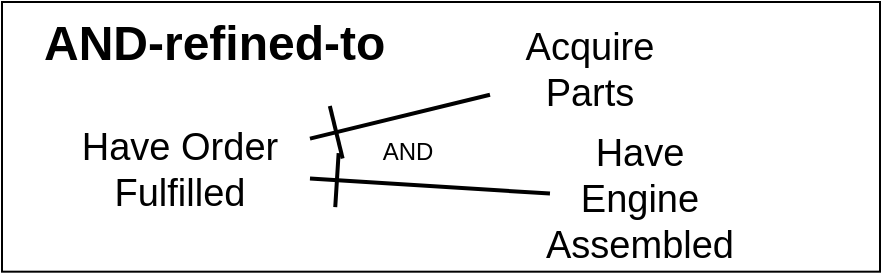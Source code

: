 <mxfile version="15.4.0" type="device" pages="14"><diagram name="iRL-manu-rel-1-and" id="lrQCM1Hvvk60PSm_WDTy"><mxGraphModel dx="4578" dy="3978" grid="1" gridSize="10" guides="1" tooltips="1" connect="1" arrows="1" fold="1" page="1" pageScale="1" pageWidth="850" pageHeight="1100" math="0" shadow="0"><root><mxCell id="0"/><mxCell id="1" parent="0"/><mxCell id="SSIafERvmLbeRZ0BGlmD-1" value="&lt;font&gt;&lt;b&gt;AND-refined-to&lt;/b&gt;&lt;/font&gt;" style="rounded=0;whiteSpace=wrap;html=1;align=left;fontSize=24;spacingLeft=19;horizontal=1;verticalAlign=top;" parent="1" vertex="1"><mxGeometry x="-3164" y="-3098" width="439" height="134.84" as="geometry"/></mxCell><mxCell id="SSIafERvmLbeRZ0BGlmD-2" value="Acquire Parts" style="text;html=1;align=center;verticalAlign=middle;whiteSpace=wrap;rounded=0;fontSize=19;" parent="1" vertex="1"><mxGeometry x="-2920" y="-3078.84" width="100" height="30" as="geometry"/></mxCell><mxCell id="SSIafERvmLbeRZ0BGlmD-3" value="Have Order Fulfilled" style="text;html=1;align=center;verticalAlign=middle;whiteSpace=wrap;rounded=0;fontSize=19;" parent="1" vertex="1"><mxGeometry x="-3140" y="-3048.84" width="130" height="70" as="geometry"/></mxCell><mxCell id="SSIafERvmLbeRZ0BGlmD-4" value="" style="endArrow=ERone;html=1;strokeWidth=2;endFill=0;endSize=24;" parent="1" source="SSIafERvmLbeRZ0BGlmD-2" target="SSIafERvmLbeRZ0BGlmD-3" edge="1"><mxGeometry width="50" height="50" relative="1" as="geometry"><mxPoint x="-3179" y="-2898" as="sourcePoint"/><mxPoint x="-3121" y="-2941" as="targetPoint"/></mxGeometry></mxCell><mxCell id="SSIafERvmLbeRZ0BGlmD-5" value="Have Engine Assembled" style="text;html=1;align=center;verticalAlign=middle;whiteSpace=wrap;rounded=0;fontSize=19;" parent="1" vertex="1"><mxGeometry x="-2890" y="-3010" width="90" height="21.16" as="geometry"/></mxCell><mxCell id="SSIafERvmLbeRZ0BGlmD-6" value="" style="endArrow=ERone;html=1;strokeWidth=2;endFill=0;endSize=24;" parent="1" source="SSIafERvmLbeRZ0BGlmD-5" target="SSIafERvmLbeRZ0BGlmD-3" edge="1"><mxGeometry width="50" height="50" relative="1" as="geometry"><mxPoint x="-3017" y="-3027" as="sourcePoint"/><mxPoint x="-2911" y="-3020" as="targetPoint"/></mxGeometry></mxCell><mxCell id="SSIafERvmLbeRZ0BGlmD-7" value="AND" style="text;html=1;align=center;verticalAlign=middle;whiteSpace=wrap;rounded=0;" parent="1" vertex="1"><mxGeometry x="-2991" y="-3038" width="60" height="30" as="geometry"/></mxCell></root></mxGraphModel></diagram><diagram id="jRgEcZpF6pAmbIoYRc1D" name="iRL-manu-rel-2-and"><mxGraphModel dx="4578" dy="3978" grid="1" gridSize="10" guides="1" tooltips="1" connect="1" arrows="1" fold="1" page="1" pageScale="1" pageWidth="850" pageHeight="1100" math="0" shadow="0"><root><mxCell id="0"/><mxCell id="1" parent="0"/><mxCell id="QYAgFzMeOtA9hnnynvg9-1" value="&lt;font&gt;&lt;b&gt;AND-refined-to&lt;/b&gt;&lt;/font&gt;" style="rounded=0;whiteSpace=wrap;html=1;align=left;fontSize=24;spacingLeft=19;horizontal=1;verticalAlign=top;" parent="1" vertex="1"><mxGeometry x="-3270" y="-3160" width="439" height="134.84" as="geometry"/></mxCell><mxCell id="QYAgFzMeOtA9hnnynvg9-2" value="Assemble Engine In House" style="text;html=1;align=center;verticalAlign=middle;whiteSpace=wrap;rounded=0;fontSize=19;" parent="1" vertex="1"><mxGeometry x="-3026" y="-3140.84" width="100" height="30" as="geometry"/></mxCell><mxCell id="QYAgFzMeOtA9hnnynvg9-3" value="Have Engine Assembled" style="text;html=1;align=center;verticalAlign=middle;whiteSpace=wrap;rounded=0;fontSize=19;" parent="1" vertex="1"><mxGeometry x="-3246" y="-3110.84" width="140" height="70" as="geometry"/></mxCell><mxCell id="QYAgFzMeOtA9hnnynvg9-4" value="" style="endArrow=ERone;html=1;strokeWidth=2;endFill=0;endSize=24;" parent="1" source="QYAgFzMeOtA9hnnynvg9-2" target="QYAgFzMeOtA9hnnynvg9-3" edge="1"><mxGeometry width="50" height="50" relative="1" as="geometry"><mxPoint x="-3285" y="-2960" as="sourcePoint"/><mxPoint x="-3227" y="-3003" as="targetPoint"/></mxGeometry></mxCell><mxCell id="QYAgFzMeOtA9hnnynvg9-5" value="Outsource Assembly" style="text;html=1;align=center;verticalAlign=middle;whiteSpace=wrap;rounded=0;fontSize=19;" parent="1" vertex="1"><mxGeometry x="-2966" y="-3072" width="86" height="21.16" as="geometry"/></mxCell><mxCell id="QYAgFzMeOtA9hnnynvg9-6" value="" style="endArrow=ERone;html=1;strokeWidth=2;endFill=0;endSize=24;" parent="1" source="QYAgFzMeOtA9hnnynvg9-5" target="QYAgFzMeOtA9hnnynvg9-3" edge="1"><mxGeometry width="50" height="50" relative="1" as="geometry"><mxPoint x="-3123" y="-3089" as="sourcePoint"/><mxPoint x="-3017" y="-3082" as="targetPoint"/></mxGeometry></mxCell><mxCell id="QYAgFzMeOtA9hnnynvg9-7" value="AND" style="text;html=1;align=center;verticalAlign=middle;whiteSpace=wrap;rounded=0;" parent="1" vertex="1"><mxGeometry x="-3097" y="-3100" width="60" height="30" as="geometry"/></mxCell></root></mxGraphModel></diagram><diagram name="iRL-manu-rel-3-and" id="WLz_OHj9z_Ogw3DKetcc"><mxGraphModel dx="4212" dy="3768" grid="1" gridSize="10" guides="1" tooltips="1" connect="1" arrows="1" fold="1" page="1" pageScale="1" pageWidth="850" pageHeight="1100" math="0" shadow="0"><root><mxCell id="0FTAw9jXshLjtbLICrXR-0"/><mxCell id="0FTAw9jXshLjtbLICrXR-1" parent="0FTAw9jXshLjtbLICrXR-0"/><mxCell id="0FTAw9jXshLjtbLICrXR-2" value="&lt;font&gt;&lt;b&gt;AND-refined-to&lt;/b&gt;&lt;/font&gt;" style="rounded=0;whiteSpace=wrap;html=1;align=left;fontSize=24;spacingLeft=19;horizontal=1;verticalAlign=top;" parent="0FTAw9jXshLjtbLICrXR-1" vertex="1"><mxGeometry x="-3270" y="-3160" width="439" height="134.84" as="geometry"/></mxCell><mxCell id="0FTAw9jXshLjtbLICrXR-3" value="Parts Acquired In Time" style="text;html=1;align=center;verticalAlign=middle;whiteSpace=wrap;rounded=0;fontSize=17;" parent="0FTAw9jXshLjtbLICrXR-1" vertex="1"><mxGeometry x="-3060" y="-3150" width="190" height="30" as="geometry"/></mxCell><mxCell id="0FTAw9jXshLjtbLICrXR-4" value="Acquire Parts" style="text;html=1;align=center;verticalAlign=middle;whiteSpace=wrap;rounded=0;fontSize=19;" parent="0FTAw9jXshLjtbLICrXR-1" vertex="1"><mxGeometry x="-3246" y="-3110.84" width="140" height="70" as="geometry"/></mxCell><mxCell id="0FTAw9jXshLjtbLICrXR-5" value="" style="endArrow=ERone;html=1;strokeWidth=2;endFill=0;endSize=24;" parent="0FTAw9jXshLjtbLICrXR-1" source="0FTAw9jXshLjtbLICrXR-3" target="0FTAw9jXshLjtbLICrXR-4" edge="1"><mxGeometry width="50" height="50" relative="1" as="geometry"><mxPoint x="-3285" y="-2960" as="sourcePoint"/><mxPoint x="-3227" y="-3003" as="targetPoint"/></mxGeometry></mxCell><mxCell id="0FTAw9jXshLjtbLICrXR-6" value="Parts Acquired Late" style="text;html=1;align=center;verticalAlign=middle;whiteSpace=wrap;rounded=0;fontSize=17;" parent="0FTAw9jXshLjtbLICrXR-1" vertex="1"><mxGeometry x="-3010" y="-3103.16" width="165" height="21.16" as="geometry"/></mxCell><mxCell id="0FTAw9jXshLjtbLICrXR-7" value="" style="endArrow=ERone;html=1;strokeWidth=2;endFill=0;endSize=24;" parent="0FTAw9jXshLjtbLICrXR-1" source="0FTAw9jXshLjtbLICrXR-6" target="0FTAw9jXshLjtbLICrXR-4" edge="1"><mxGeometry width="50" height="50" relative="1" as="geometry"><mxPoint x="-3123" y="-3089" as="sourcePoint"/><mxPoint x="-3017" y="-3082" as="targetPoint"/></mxGeometry></mxCell><mxCell id="0FTAw9jXshLjtbLICrXR-8" value="AND" style="text;html=1;align=center;verticalAlign=middle;whiteSpace=wrap;rounded=0;" parent="0FTAw9jXshLjtbLICrXR-1" vertex="1"><mxGeometry x="-3080.5" y="-3082" width="60" height="30" as="geometry"/></mxCell><mxCell id="6yNauuuNI67e5GXU5Zm_-0" value="" style="endArrow=ERone;html=1;strokeWidth=2;endFill=0;endSize=24;entryX=1;entryY=0.75;entryDx=0;entryDy=0;" edge="1" parent="0FTAw9jXshLjtbLICrXR-1" source="6yNauuuNI67e5GXU5Zm_-1" target="0FTAw9jXshLjtbLICrXR-4"><mxGeometry width="50" height="50" relative="1" as="geometry"><mxPoint x="-2965" y="-3069.422" as="sourcePoint"/><mxPoint x="-3096" y="-3067.087" as="targetPoint"/></mxGeometry></mxCell><mxCell id="6yNauuuNI67e5GXU5Zm_-1" value="Parts Never Acquired" style="text;html=1;align=center;verticalAlign=middle;whiteSpace=wrap;rounded=0;fontSize=17;" vertex="1" parent="0FTAw9jXshLjtbLICrXR-1"><mxGeometry x="-3020" y="-3062" width="170" height="21.16" as="geometry"/></mxCell></root></mxGraphModel></diagram><diagram id="zBmDgi2XzJmhAONFBeY-" name="iRL-manu-rel-4-and"><mxGraphModel dx="4578" dy="3978" grid="1" gridSize="10" guides="1" tooltips="1" connect="1" arrows="1" fold="1" page="1" pageScale="1" pageWidth="850" pageHeight="1100" math="0" shadow="0"><root><mxCell id="0"/><mxCell id="1" parent="0"/><mxCell id="p-jrq9WRFy0JcL0Lg-jd-1" value="&lt;font&gt;&lt;b&gt;AND-refined-to&lt;/b&gt;&lt;/font&gt;" style="rounded=0;whiteSpace=wrap;html=1;align=left;fontSize=24;spacingLeft=19;horizontal=1;verticalAlign=top;" parent="1" vertex="1"><mxGeometry x="-3270" y="-3160" width="439" height="134.84" as="geometry"/></mxCell><mxCell id="p-jrq9WRFy0JcL0Lg-jd-2" value="Order is Cancelled" style="text;html=1;align=center;verticalAlign=middle;whiteSpace=wrap;rounded=0;fontSize=19;" parent="1" vertex="1"><mxGeometry x="-3026" y="-3140.84" width="100" height="30" as="geometry"/></mxCell><mxCell id="p-jrq9WRFy0JcL0Lg-jd-3" value="Parts Never Acquired" style="text;html=1;align=center;verticalAlign=middle;whiteSpace=wrap;rounded=0;fontSize=19;" parent="1" vertex="1"><mxGeometry x="-3246" y="-3110.84" width="140" height="70" as="geometry"/></mxCell><mxCell id="p-jrq9WRFy0JcL0Lg-jd-4" value="" style="endArrow=ERone;html=1;strokeWidth=2;endFill=0;endSize=24;" parent="1" source="p-jrq9WRFy0JcL0Lg-jd-2" target="p-jrq9WRFy0JcL0Lg-jd-3" edge="1"><mxGeometry width="50" height="50" relative="1" as="geometry"><mxPoint x="-3285" y="-2960" as="sourcePoint"/><mxPoint x="-3227" y="-3003" as="targetPoint"/></mxGeometry></mxCell><mxCell id="p-jrq9WRFy0JcL0Lg-jd-5" value="..." style="text;html=1;align=center;verticalAlign=middle;whiteSpace=wrap;rounded=0;fontSize=19;" parent="1" vertex="1"><mxGeometry x="-2966" y="-3072" width="60" height="21.16" as="geometry"/></mxCell><mxCell id="p-jrq9WRFy0JcL0Lg-jd-6" value="" style="endArrow=ERone;html=1;strokeWidth=2;endFill=0;endSize=24;" parent="1" source="p-jrq9WRFy0JcL0Lg-jd-5" target="p-jrq9WRFy0JcL0Lg-jd-3" edge="1"><mxGeometry width="50" height="50" relative="1" as="geometry"><mxPoint x="-3123" y="-3089" as="sourcePoint"/><mxPoint x="-3017" y="-3082" as="targetPoint"/></mxGeometry></mxCell><mxCell id="p-jrq9WRFy0JcL0Lg-jd-7" value="AND" style="text;html=1;align=center;verticalAlign=middle;whiteSpace=wrap;rounded=0;" parent="1" vertex="1"><mxGeometry x="-3097" y="-3100" width="60" height="30" as="geometry"/></mxCell></root></mxGraphModel></diagram><diagram id="1IxjrtlEPSZ1EHy36e9s" name="iRL-manu-rel-5-and"><mxGraphModel dx="4578" dy="3978" grid="1" gridSize="10" guides="1" tooltips="1" connect="1" arrows="1" fold="1" page="1" pageScale="1" pageWidth="850" pageHeight="1100" math="0" shadow="0"><root><mxCell id="0"/><mxCell id="1" parent="0"/><mxCell id="qpeAB36Z1P4n_StSkfno-1" value="&lt;font&gt;&lt;b&gt;AND-refined-to&lt;/b&gt;&lt;/font&gt;" style="rounded=0;whiteSpace=wrap;html=1;align=left;fontSize=24;spacingLeft=19;horizontal=1;verticalAlign=top;" parent="1" vertex="1"><mxGeometry x="-3270" y="-3160" width="439" height="134.84" as="geometry"/></mxCell><mxCell id="qpeAB36Z1P4n_StSkfno-2" value="Penalty is Issued" style="text;html=1;align=center;verticalAlign=middle;whiteSpace=wrap;rounded=0;fontSize=19;" parent="1" vertex="1"><mxGeometry x="-3026" y="-3140.84" width="100" height="30" as="geometry"/></mxCell><mxCell id="qpeAB36Z1P4n_StSkfno-3" value="Order is Cancelled" style="text;html=1;align=center;verticalAlign=middle;whiteSpace=wrap;rounded=0;fontSize=19;" parent="1" vertex="1"><mxGeometry x="-3250" y="-3110.84" width="140" height="70" as="geometry"/></mxCell><mxCell id="qpeAB36Z1P4n_StSkfno-4" value="" style="endArrow=ERone;html=1;strokeWidth=2;endFill=0;endSize=24;" parent="1" source="qpeAB36Z1P4n_StSkfno-2" target="qpeAB36Z1P4n_StSkfno-3" edge="1"><mxGeometry width="50" height="50" relative="1" as="geometry"><mxPoint x="-3285" y="-2960" as="sourcePoint"/><mxPoint x="-3227" y="-3003" as="targetPoint"/></mxGeometry></mxCell><mxCell id="qpeAB36Z1P4n_StSkfno-5" value="..." style="text;html=1;align=center;verticalAlign=middle;whiteSpace=wrap;rounded=0;fontSize=19;" parent="1" vertex="1"><mxGeometry x="-2966" y="-3072" width="60" height="21.16" as="geometry"/></mxCell><mxCell id="qpeAB36Z1P4n_StSkfno-6" value="" style="endArrow=ERone;html=1;strokeWidth=2;endFill=0;endSize=24;" parent="1" source="qpeAB36Z1P4n_StSkfno-5" target="qpeAB36Z1P4n_StSkfno-3" edge="1"><mxGeometry width="50" height="50" relative="1" as="geometry"><mxPoint x="-3123" y="-3089" as="sourcePoint"/><mxPoint x="-3017" y="-3082" as="targetPoint"/></mxGeometry></mxCell><mxCell id="qpeAB36Z1P4n_StSkfno-7" value="AND" style="text;html=1;align=center;verticalAlign=middle;whiteSpace=wrap;rounded=0;" parent="1" vertex="1"><mxGeometry x="-3097" y="-3100" width="60" height="30" as="geometry"/></mxCell></root></mxGraphModel></diagram><diagram id="mF4jjamFUtdUcgxOceSQ" name="iRL-manu-rel-6-and"><mxGraphModel dx="4578" dy="3978" grid="1" gridSize="10" guides="1" tooltips="1" connect="1" arrows="1" fold="1" page="1" pageScale="1" pageWidth="850" pageHeight="1100" math="0" shadow="0"><root><mxCell id="0"/><mxCell id="1" parent="0"/><mxCell id="8MZWrEirk3x-pVWm3gfD-1" value="&lt;font&gt;&lt;b&gt;AND-refined-to&lt;/b&gt;&lt;/font&gt;" style="rounded=0;whiteSpace=wrap;html=1;align=left;fontSize=24;spacingLeft=19;horizontal=1;verticalAlign=top;" parent="1" vertex="1"><mxGeometry x="-3270" y="-3160" width="439" height="134.84" as="geometry"/></mxCell><mxCell id="8MZWrEirk3x-pVWm3gfD-2" value="Penalty is Issued" style="text;html=1;align=center;verticalAlign=middle;whiteSpace=wrap;rounded=0;fontSize=19;" parent="1" vertex="1"><mxGeometry x="-3026" y="-3140.84" width="100" height="30" as="geometry"/></mxCell><mxCell id="8MZWrEirk3x-pVWm3gfD-3" value="Previous Order was Cancelled" style="text;html=1;align=center;verticalAlign=middle;whiteSpace=wrap;rounded=0;fontSize=19;" parent="1" vertex="1"><mxGeometry x="-3246" y="-3110.84" width="140" height="70" as="geometry"/></mxCell><mxCell id="8MZWrEirk3x-pVWm3gfD-4" value="" style="endArrow=ERone;html=1;strokeWidth=2;endFill=0;endSize=24;" parent="1" source="8MZWrEirk3x-pVWm3gfD-2" target="8MZWrEirk3x-pVWm3gfD-3" edge="1"><mxGeometry width="50" height="50" relative="1" as="geometry"><mxPoint x="-3285" y="-2960" as="sourcePoint"/><mxPoint x="-3227" y="-3003" as="targetPoint"/></mxGeometry></mxCell><mxCell id="8MZWrEirk3x-pVWm3gfD-5" value="..." style="text;html=1;align=center;verticalAlign=middle;whiteSpace=wrap;rounded=0;fontSize=19;" parent="1" vertex="1"><mxGeometry x="-2966" y="-3072" width="60" height="21.16" as="geometry"/></mxCell><mxCell id="8MZWrEirk3x-pVWm3gfD-6" value="" style="endArrow=ERone;html=1;strokeWidth=2;endFill=0;endSize=24;" parent="1" source="8MZWrEirk3x-pVWm3gfD-5" target="8MZWrEirk3x-pVWm3gfD-3" edge="1"><mxGeometry width="50" height="50" relative="1" as="geometry"><mxPoint x="-3123" y="-3089" as="sourcePoint"/><mxPoint x="-3017" y="-3082" as="targetPoint"/></mxGeometry></mxCell><mxCell id="8MZWrEirk3x-pVWm3gfD-7" value="AND" style="text;html=1;align=center;verticalAlign=middle;whiteSpace=wrap;rounded=0;" parent="1" vertex="1"><mxGeometry x="-3097" y="-3100" width="60" height="30" as="geometry"/></mxCell></root></mxGraphModel></diagram><diagram id="vYKbGq_c37cxqWt-kweQ" name="iRL-manu-rel-7-and"><mxGraphModel dx="4578" dy="3978" grid="1" gridSize="10" guides="1" tooltips="1" connect="1" arrows="1" fold="1" page="1" pageScale="1" pageWidth="850" pageHeight="1100" math="0" shadow="0"><root><mxCell id="0"/><mxCell id="1" parent="0"/><mxCell id="ibUVMLEAF2T4hG9u72fk-1" value="&lt;font&gt;&lt;b&gt;AND-refined-to&lt;/b&gt;&lt;/font&gt;" style="rounded=0;whiteSpace=wrap;html=1;align=left;fontSize=24;spacingLeft=19;horizontal=1;verticalAlign=top;" parent="1" vertex="1"><mxGeometry x="-3270" y="-3160" width="439" height="134.84" as="geometry"/></mxCell><mxCell id="ibUVMLEAF2T4hG9u72fk-2" value="Have the Engine Assembled" style="text;html=1;align=center;verticalAlign=middle;whiteSpace=wrap;rounded=0;fontSize=19;" parent="1" vertex="1"><mxGeometry x="-3026" y="-3140.84" width="156" height="30" as="geometry"/></mxCell><mxCell id="ibUVMLEAF2T4hG9u72fk-3" value="Acquire Parts" style="text;html=1;align=center;verticalAlign=middle;whiteSpace=wrap;rounded=0;fontSize=19;" parent="1" vertex="1"><mxGeometry x="-3246" y="-3110.84" width="140" height="70" as="geometry"/></mxCell><mxCell id="ibUVMLEAF2T4hG9u72fk-4" value="" style="endArrow=ERone;html=1;strokeWidth=2;endFill=0;endSize=24;" parent="1" source="ibUVMLEAF2T4hG9u72fk-2" target="ibUVMLEAF2T4hG9u72fk-3" edge="1"><mxGeometry width="50" height="50" relative="1" as="geometry"><mxPoint x="-3285" y="-2960" as="sourcePoint"/><mxPoint x="-3227" y="-3003" as="targetPoint"/></mxGeometry></mxCell><mxCell id="ibUVMLEAF2T4hG9u72fk-5" value="..." style="text;html=1;align=center;verticalAlign=middle;whiteSpace=wrap;rounded=0;fontSize=19;" parent="1" vertex="1"><mxGeometry x="-2966" y="-3072" width="60" height="21.16" as="geometry"/></mxCell><mxCell id="ibUVMLEAF2T4hG9u72fk-6" value="" style="endArrow=ERone;html=1;strokeWidth=2;endFill=0;endSize=24;" parent="1" source="ibUVMLEAF2T4hG9u72fk-5" target="ibUVMLEAF2T4hG9u72fk-3" edge="1"><mxGeometry width="50" height="50" relative="1" as="geometry"><mxPoint x="-3123" y="-3089" as="sourcePoint"/><mxPoint x="-3017" y="-3082" as="targetPoint"/></mxGeometry></mxCell><mxCell id="ibUVMLEAF2T4hG9u72fk-7" value="AND" style="text;html=1;align=center;verticalAlign=middle;whiteSpace=wrap;rounded=0;" parent="1" vertex="1"><mxGeometry x="-3097" y="-3100" width="60" height="30" as="geometry"/></mxCell></root></mxGraphModel></diagram><diagram id="Au_eIEvgqQtElC9Wct7o" name="iRL-manu-rel-8-and"><mxGraphModel dx="4578" dy="3978" grid="1" gridSize="10" guides="1" tooltips="1" connect="1" arrows="1" fold="1" page="1" pageScale="1" pageWidth="850" pageHeight="1100" math="0" shadow="0"><root><mxCell id="0"/><mxCell id="1" parent="0"/><mxCell id="XYPS69TV9WUX6Mc49t2o-1" value="&lt;font&gt;&lt;b&gt;AND-refined-to&lt;/b&gt;&lt;/font&gt;" style="rounded=0;whiteSpace=wrap;html=1;align=left;fontSize=24;spacingLeft=19;horizontal=1;verticalAlign=top;" parent="1" vertex="1"><mxGeometry x="-3270" y="-3160" width="439" height="134.84" as="geometry"/></mxCell><mxCell id="XYPS69TV9WUX6Mc49t2o-2" value="Reputation" style="text;html=1;align=center;verticalAlign=middle;whiteSpace=wrap;rounded=0;fontSize=19;" parent="1" vertex="1"><mxGeometry x="-3026" y="-3140.84" width="100" height="30" as="geometry"/></mxCell><mxCell id="XYPS69TV9WUX6Mc49t2o-3" value="Reputation (previous status)" style="text;html=1;align=center;verticalAlign=middle;whiteSpace=wrap;rounded=0;fontSize=19;" parent="1" vertex="1"><mxGeometry x="-3246" y="-3110.84" width="140" height="70" as="geometry"/></mxCell><mxCell id="XYPS69TV9WUX6Mc49t2o-4" value="" style="endArrow=ERone;html=1;strokeWidth=2;endFill=0;endSize=24;" parent="1" source="XYPS69TV9WUX6Mc49t2o-2" target="XYPS69TV9WUX6Mc49t2o-3" edge="1"><mxGeometry width="50" height="50" relative="1" as="geometry"><mxPoint x="-3285" y="-2960" as="sourcePoint"/><mxPoint x="-3227" y="-3003" as="targetPoint"/></mxGeometry></mxCell><mxCell id="XYPS69TV9WUX6Mc49t2o-5" value="..." style="text;html=1;align=center;verticalAlign=middle;whiteSpace=wrap;rounded=0;fontSize=19;" parent="1" vertex="1"><mxGeometry x="-2966" y="-3072" width="60" height="21.16" as="geometry"/></mxCell><mxCell id="XYPS69TV9WUX6Mc49t2o-6" value="" style="endArrow=ERone;html=1;strokeWidth=2;endFill=0;endSize=24;" parent="1" source="XYPS69TV9WUX6Mc49t2o-5" target="XYPS69TV9WUX6Mc49t2o-3" edge="1"><mxGeometry width="50" height="50" relative="1" as="geometry"><mxPoint x="-3123" y="-3089" as="sourcePoint"/><mxPoint x="-3017" y="-3082" as="targetPoint"/></mxGeometry></mxCell><mxCell id="XYPS69TV9WUX6Mc49t2o-7" value="AND" style="text;html=1;align=center;verticalAlign=middle;whiteSpace=wrap;rounded=0;" parent="1" vertex="1"><mxGeometry x="-3097" y="-3100" width="60" height="30" as="geometry"/></mxCell></root></mxGraphModel></diagram><diagram id="4KhcXFip8CfWlh6ND8Yw" name="iRL-manu-rel-9-and"><mxGraphModel dx="4578" dy="3978" grid="1" gridSize="10" guides="1" tooltips="1" connect="1" arrows="1" fold="1" page="1" pageScale="1" pageWidth="850" pageHeight="1100" math="0" shadow="0"><root><mxCell id="0"/><mxCell id="1" parent="0"/><mxCell id="Jjrp6Ug1P1x2DJ4QPORh-1" value="&lt;font&gt;&lt;b&gt;AND-refined-to&lt;/b&gt;&lt;/font&gt;" style="rounded=0;whiteSpace=wrap;html=1;align=left;fontSize=24;spacingLeft=19;horizontal=1;verticalAlign=top;" parent="1" vertex="1"><mxGeometry x="-3270" y="-3160" width="439" height="134.84" as="geometry"/></mxCell><mxCell id="Jjrp6Ug1P1x2DJ4QPORh-2" value="Reputation" style="text;html=1;align=center;verticalAlign=middle;whiteSpace=wrap;rounded=0;fontSize=19;" parent="1" vertex="1"><mxGeometry x="-3026" y="-3140.84" width="136" height="30" as="geometry"/></mxCell><mxCell id="Jjrp6Ug1P1x2DJ4QPORh-3" value="Good Construction Quality" style="text;html=1;align=center;verticalAlign=middle;whiteSpace=wrap;rounded=0;fontSize=19;" parent="1" vertex="1"><mxGeometry x="-3246" y="-3110.84" width="140" height="70" as="geometry"/></mxCell><mxCell id="Jjrp6Ug1P1x2DJ4QPORh-4" value="" style="endArrow=ERone;html=1;strokeWidth=2;endFill=0;endSize=24;" parent="1" source="Jjrp6Ug1P1x2DJ4QPORh-2" target="Jjrp6Ug1P1x2DJ4QPORh-3" edge="1"><mxGeometry width="50" height="50" relative="1" as="geometry"><mxPoint x="-3285" y="-2960" as="sourcePoint"/><mxPoint x="-3227" y="-3003" as="targetPoint"/></mxGeometry></mxCell><mxCell id="Jjrp6Ug1P1x2DJ4QPORh-5" value="..." style="text;html=1;align=center;verticalAlign=middle;whiteSpace=wrap;rounded=0;fontSize=19;" parent="1" vertex="1"><mxGeometry x="-2966" y="-3072" width="60" height="21.16" as="geometry"/></mxCell><mxCell id="Jjrp6Ug1P1x2DJ4QPORh-6" value="" style="endArrow=ERone;html=1;strokeWidth=2;endFill=0;endSize=24;" parent="1" source="Jjrp6Ug1P1x2DJ4QPORh-5" target="Jjrp6Ug1P1x2DJ4QPORh-3" edge="1"><mxGeometry width="50" height="50" relative="1" as="geometry"><mxPoint x="-3123" y="-3089" as="sourcePoint"/><mxPoint x="-3017" y="-3082" as="targetPoint"/></mxGeometry></mxCell><mxCell id="Jjrp6Ug1P1x2DJ4QPORh-7" value="AND" style="text;html=1;align=center;verticalAlign=middle;whiteSpace=wrap;rounded=0;" parent="1" vertex="1"><mxGeometry x="-3097" y="-3100" width="60" height="30" as="geometry"/></mxCell></root></mxGraphModel></diagram><diagram id="FeQZBwoRJbgXJpnwxUOL" name="iRL-manu-rel-10-and"><mxGraphModel dx="4578" dy="3978" grid="1" gridSize="10" guides="1" tooltips="1" connect="1" arrows="1" fold="1" page="1" pageScale="1" pageWidth="850" pageHeight="1100" math="0" shadow="0"><root><mxCell id="0"/><mxCell id="1" parent="0"/><mxCell id="iMw33nmqh5LWI69N6PLv-1" value="&lt;font&gt;&lt;b&gt;AND-refined-to&lt;/b&gt;&lt;/font&gt;" style="rounded=0;whiteSpace=wrap;html=1;align=left;fontSize=24;spacingLeft=19;horizontal=1;verticalAlign=top;" parent="1" vertex="1"><mxGeometry x="-3270" y="-3160" width="439" height="134.84" as="geometry"/></mxCell><mxCell id="iMw33nmqh5LWI69N6PLv-2" value="Reputation" style="text;html=1;align=center;verticalAlign=middle;whiteSpace=wrap;rounded=0;fontSize=19;" parent="1" vertex="1"><mxGeometry x="-3026" y="-3134.84" width="176" height="30" as="geometry"/></mxCell><mxCell id="iMw33nmqh5LWI69N6PLv-3" value="Bad Construction Quality" style="text;html=1;align=center;verticalAlign=middle;whiteSpace=wrap;rounded=0;fontSize=19;" parent="1" vertex="1"><mxGeometry x="-3246" y="-3110.84" width="140" height="70" as="geometry"/></mxCell><mxCell id="iMw33nmqh5LWI69N6PLv-4" value="" style="endArrow=ERone;html=1;strokeWidth=2;endFill=0;endSize=24;" parent="1" source="iMw33nmqh5LWI69N6PLv-2" target="iMw33nmqh5LWI69N6PLv-3" edge="1"><mxGeometry width="50" height="50" relative="1" as="geometry"><mxPoint x="-3285" y="-2960" as="sourcePoint"/><mxPoint x="-3227" y="-3003" as="targetPoint"/></mxGeometry></mxCell><mxCell id="iMw33nmqh5LWI69N6PLv-5" value="..." style="text;html=1;align=center;verticalAlign=middle;whiteSpace=wrap;rounded=0;fontSize=19;" parent="1" vertex="1"><mxGeometry x="-2966" y="-3072" width="60" height="21.16" as="geometry"/></mxCell><mxCell id="iMw33nmqh5LWI69N6PLv-6" value="" style="endArrow=ERone;html=1;strokeWidth=2;endFill=0;endSize=24;" parent="1" source="iMw33nmqh5LWI69N6PLv-5" target="iMw33nmqh5LWI69N6PLv-3" edge="1"><mxGeometry width="50" height="50" relative="1" as="geometry"><mxPoint x="-3123" y="-3089" as="sourcePoint"/><mxPoint x="-3017" y="-3082" as="targetPoint"/></mxGeometry></mxCell><mxCell id="iMw33nmqh5LWI69N6PLv-7" value="AND" style="text;html=1;align=center;verticalAlign=middle;whiteSpace=wrap;rounded=0;" parent="1" vertex="1"><mxGeometry x="-3097" y="-3100" width="60" height="30" as="geometry"/></mxCell></root></mxGraphModel></diagram><diagram id="P1F7y5oBeZOF15YZMAfe" name="iRL-manu-rel-11-and"><mxGraphModel dx="4834" dy="4136" grid="1" gridSize="10" guides="1" tooltips="1" connect="1" arrows="1" fold="1" page="1" pageScale="1" pageWidth="850" pageHeight="1100" math="0" shadow="0">&#xa;      <root>&#xa;        <mxCell id="0"/>&#xa;        <mxCell id="1" parent="0"/>&#xa;        <mxCell id="-aFZFn7ijfGQ51Bd1Oti-1" value="&lt;font&gt;&lt;b&gt;AND-refined-to&lt;/b&gt;&lt;/font&gt;" style="rounded=0;whiteSpace=wrap;html=1;align=left;fontSize=24;spacingLeft=19;horizontal=1;verticalAlign=top;" parent="1" vertex="1">&#xa;          <mxGeometry x="-3270" y="-3160" width="439" height="134.84" as="geometry"/>&#xa;        </mxCell>&#xa;        <mxCell id="-aFZFn7ijfGQ51Bd1Oti-2" value="Maintain Ideal Temperature (current level)" style="text;html=1;align=center;verticalAlign=middle;whiteSpace=wrap;rounded=0;fontSize=19;" parent="1" vertex="1">&#xa;          <mxGeometry x="-3026" y="-3135.84" width="176" height="30" as="geometry"/>&#xa;        </mxCell>&#xa;        <mxCell id="-aFZFn7ijfGQ51Bd1Oti-3" value="Heater On" style="text;html=1;align=center;verticalAlign=middle;whiteSpace=wrap;rounded=0;fontSize=19;" parent="1" vertex="1">&#xa;          <mxGeometry x="-3246" y="-3110.84" width="140" height="70" as="geometry"/>&#xa;        </mxCell>&#xa;        <mxCell id="-aFZFn7ijfGQ51Bd1Oti-4" value="" style="endArrow=ERone;html=1;strokeWidth=2;endFill=0;endSize=24;" parent="1" source="-aFZFn7ijfGQ51Bd1Oti-2" target="-aFZFn7ijfGQ51Bd1Oti-3" edge="1">&#xa;          <mxGeometry width="50" height="50" relative="1" as="geometry">&#xa;            <mxPoint x="-3285" y="-2960" as="sourcePoint"/>&#xa;            <mxPoint x="-3227" y="-3003" as="targetPoint"/>&#xa;          </mxGeometry>&#xa;        </mxCell>&#xa;        <mxCell id="-aFZFn7ijfGQ51Bd1Oti-5" value="..." style="text;html=1;align=center;verticalAlign=middle;whiteSpace=wrap;rounded=0;fontSize=19;" parent="1" vertex="1">&#xa;          <mxGeometry x="-2966" y="-3072" width="60" height="21.16" as="geometry"/>&#xa;        </mxCell>&#xa;        <mxCell id="-aFZFn7ijfGQ51Bd1Oti-6" value="" style="endArrow=ERone;html=1;strokeWidth=2;endFill=0;endSize=24;" parent="1" source="-aFZFn7ijfGQ51Bd1Oti-5" target="-aFZFn7ijfGQ51Bd1Oti-3" edge="1">&#xa;          <mxGeometry width="50" height="50" relative="1" as="geometry">&#xa;            <mxPoint x="-3123" y="-3089" as="sourcePoint"/>&#xa;            <mxPoint x="-3017" y="-3082" as="targetPoint"/>&#xa;          </mxGeometry>&#xa;        </mxCell>&#xa;        <mxCell id="-aFZFn7ijfGQ51Bd1Oti-7" value="AND" style="text;html=1;align=center;verticalAlign=middle;whiteSpace=wrap;rounded=0;" parent="1" vertex="1">&#xa;          <mxGeometry x="-3097" y="-3100" width="60" height="30" as="geometry"/>&#xa;        </mxCell>&#xa;      </root>&#xa;    </mxGraphModel></diagram><diagram id="Xo7n9-qTVo7QPiPUUxzN" name="iRL-manu-rel-12-and"><mxGraphModel dx="4834" dy="4136" grid="1" gridSize="10" guides="1" tooltips="1" connect="1" arrows="1" fold="1" page="1" pageScale="1" pageWidth="850" pageHeight="1100" math="0" shadow="0">&#xa;      <root>&#xa;        <mxCell id="0"/>&#xa;        <mxCell id="1" parent="0"/>&#xa;        <mxCell id="cnYG5fqotXt_G6qzUcca-1" value="&lt;font&gt;&lt;b&gt;AND-refined-to&lt;/b&gt;&lt;/font&gt;" style="rounded=0;whiteSpace=wrap;html=1;align=left;fontSize=24;spacingLeft=19;horizontal=1;verticalAlign=top;" vertex="1" parent="1">&#xa;          <mxGeometry x="-3270" y="-3160" width="439" height="134.84" as="geometry"/>&#xa;        </mxCell>&#xa;        <mxCell id="cnYG5fqotXt_G6qzUcca-2" value="Mnimize Cost" style="text;html=1;align=center;verticalAlign=middle;whiteSpace=wrap;rounded=0;fontSize=19;" vertex="1" parent="1">&#xa;          <mxGeometry x="-3026" y="-3140.84" width="176" height="30" as="geometry"/>&#xa;        </mxCell>&#xa;        <mxCell id="cnYG5fqotXt_G6qzUcca-3" value="Minimize Running Time" style="text;html=1;align=center;verticalAlign=middle;whiteSpace=wrap;rounded=0;fontSize=19;" vertex="1" parent="1">&#xa;          <mxGeometry x="-3246" y="-3110.84" width="140" height="70" as="geometry"/>&#xa;        </mxCell>&#xa;        <mxCell id="cnYG5fqotXt_G6qzUcca-4" value="" style="endArrow=ERone;html=1;strokeWidth=2;endFill=0;endSize=24;" edge="1" parent="1" source="cnYG5fqotXt_G6qzUcca-2" target="cnYG5fqotXt_G6qzUcca-3">&#xa;          <mxGeometry width="50" height="50" relative="1" as="geometry">&#xa;            <mxPoint x="-3285" y="-2960" as="sourcePoint"/>&#xa;            <mxPoint x="-3227" y="-3003" as="targetPoint"/>&#xa;          </mxGeometry>&#xa;        </mxCell>&#xa;        <mxCell id="cnYG5fqotXt_G6qzUcca-5" value="..." style="text;html=1;align=center;verticalAlign=middle;whiteSpace=wrap;rounded=0;fontSize=19;" vertex="1" parent="1">&#xa;          <mxGeometry x="-2966" y="-3072" width="60" height="21.16" as="geometry"/>&#xa;        </mxCell>&#xa;        <mxCell id="cnYG5fqotXt_G6qzUcca-6" value="" style="endArrow=ERone;html=1;strokeWidth=2;endFill=0;endSize=24;" edge="1" parent="1" source="cnYG5fqotXt_G6qzUcca-5" target="cnYG5fqotXt_G6qzUcca-3">&#xa;          <mxGeometry width="50" height="50" relative="1" as="geometry">&#xa;            <mxPoint x="-3123" y="-3089" as="sourcePoint"/>&#xa;            <mxPoint x="-3017" y="-3082" as="targetPoint"/>&#xa;          </mxGeometry>&#xa;        </mxCell>&#xa;        <mxCell id="cnYG5fqotXt_G6qzUcca-7" value="AND" style="text;html=1;align=center;verticalAlign=middle;whiteSpace=wrap;rounded=0;" vertex="1" parent="1">&#xa;          <mxGeometry x="-3097" y="-3100" width="60" height="30" as="geometry"/>&#xa;        </mxCell>&#xa;      </root>&#xa;    </mxGraphModel></diagram><diagram id="enEovX3N7CVmyAMt918q" name="iRL-manu-rel-13-and"><mxGraphModel dx="4834" dy="4136" grid="1" gridSize="10" guides="1" tooltips="1" connect="1" arrows="1" fold="1" page="1" pageScale="1" pageWidth="850" pageHeight="1100" math="0" shadow="0">&#xa;      <root>&#xa;        <mxCell id="0"/>&#xa;        <mxCell id="1" parent="0"/>&#xa;        <mxCell id="FNvMhDFjlseCS0Nqukg8-1" value="&lt;font&gt;&lt;b&gt;AND-refined-to&lt;/b&gt;&lt;/font&gt;" style="rounded=0;whiteSpace=wrap;html=1;align=left;fontSize=24;spacingLeft=19;horizontal=1;verticalAlign=top;" vertex="1" parent="1">&#xa;          <mxGeometry x="-3220" y="-3190" width="439" height="134.84" as="geometry"/>&#xa;        </mxCell>&#xa;        <mxCell id="FNvMhDFjlseCS0Nqukg8-2" value="Maximize Comfort" style="text;html=1;align=center;verticalAlign=middle;whiteSpace=wrap;rounded=0;fontSize=19;" vertex="1" parent="1">&#xa;          <mxGeometry x="-2976" y="-3170.84" width="176" height="30" as="geometry"/>&#xa;        </mxCell>&#xa;        <mxCell id="FNvMhDFjlseCS0Nqukg8-3" value="Maintain Ideal Temperature" style="text;html=1;align=center;verticalAlign=middle;whiteSpace=wrap;rounded=0;fontSize=19;" vertex="1" parent="1">&#xa;          <mxGeometry x="-3196" y="-3140.84" width="140" height="70" as="geometry"/>&#xa;        </mxCell>&#xa;        <mxCell id="FNvMhDFjlseCS0Nqukg8-4" value="" style="endArrow=ERone;html=1;strokeWidth=2;endFill=0;endSize=24;" edge="1" parent="1" source="FNvMhDFjlseCS0Nqukg8-2" target="FNvMhDFjlseCS0Nqukg8-3">&#xa;          <mxGeometry width="50" height="50" relative="1" as="geometry">&#xa;            <mxPoint x="-3235" y="-2990" as="sourcePoint"/>&#xa;            <mxPoint x="-3177" y="-3033" as="targetPoint"/>&#xa;          </mxGeometry>&#xa;        </mxCell>&#xa;        <mxCell id="FNvMhDFjlseCS0Nqukg8-5" value="..." style="text;html=1;align=center;verticalAlign=middle;whiteSpace=wrap;rounded=0;fontSize=19;" vertex="1" parent="1">&#xa;          <mxGeometry x="-2916" y="-3102" width="60" height="21.16" as="geometry"/>&#xa;        </mxCell>&#xa;        <mxCell id="FNvMhDFjlseCS0Nqukg8-6" value="" style="endArrow=ERone;html=1;strokeWidth=2;endFill=0;endSize=24;" edge="1" parent="1" source="FNvMhDFjlseCS0Nqukg8-5" target="FNvMhDFjlseCS0Nqukg8-3">&#xa;          <mxGeometry width="50" height="50" relative="1" as="geometry">&#xa;            <mxPoint x="-3073" y="-3119" as="sourcePoint"/>&#xa;            <mxPoint x="-2967" y="-3112" as="targetPoint"/>&#xa;          </mxGeometry>&#xa;        </mxCell>&#xa;        <mxCell id="FNvMhDFjlseCS0Nqukg8-7" value="AND" style="text;html=1;align=center;verticalAlign=middle;whiteSpace=wrap;rounded=0;" vertex="1" parent="1">&#xa;          <mxGeometry x="-3047" y="-3130" width="60" height="30" as="geometry"/>&#xa;        </mxCell>&#xa;      </root>&#xa;    </mxGraphModel></diagram><diagram name="iRL-manu-rel-14-and" id="P5TjuPJcCvfCDk246iFM"><mxGraphModel dx="4578" dy="3978" grid="1" gridSize="10" guides="1" tooltips="1" connect="1" arrows="1" fold="1" page="1" pageScale="1" pageWidth="850" pageHeight="1100" math="0" shadow="0"><root><mxCell id="KZR2G05XeIorMjJvlH5d-0"/><mxCell id="KZR2G05XeIorMjJvlH5d-1" parent="KZR2G05XeIorMjJvlH5d-0"/><mxCell id="S-FBGQCwCTi6YAZpl7a5-0" value="&lt;font&gt;&lt;b&gt;AND-refined-to&lt;/b&gt;&lt;/font&gt;" style="rounded=0;whiteSpace=wrap;html=1;align=left;fontSize=24;spacingLeft=19;horizontal=1;verticalAlign=top;" parent="KZR2G05XeIorMjJvlH5d-1" vertex="1"><mxGeometry x="-3164" y="-3098" width="439" height="134.84" as="geometry"/></mxCell><mxCell id="S-FBGQCwCTi6YAZpl7a5-1" value="..." style="text;html=1;align=center;verticalAlign=middle;whiteSpace=wrap;rounded=0;fontSize=19;" parent="KZR2G05XeIorMjJvlH5d-1" vertex="1"><mxGeometry x="-2920" y="-3078.84" width="100" height="30" as="geometry"/></mxCell><mxCell id="S-FBGQCwCTi6YAZpl7a5-2" value="Controller" style="text;html=1;align=center;verticalAlign=middle;whiteSpace=wrap;rounded=0;fontSize=19;" parent="KZR2G05XeIorMjJvlH5d-1" vertex="1"><mxGeometry x="-3100" y="-3048.84" width="100" height="70" as="geometry"/></mxCell><mxCell id="S-FBGQCwCTi6YAZpl7a5-3" value="" style="endArrow=ERone;html=1;strokeWidth=2;endFill=0;endSize=24;" parent="KZR2G05XeIorMjJvlH5d-1" source="S-FBGQCwCTi6YAZpl7a5-1" target="S-FBGQCwCTi6YAZpl7a5-2" edge="1"><mxGeometry width="50" height="50" relative="1" as="geometry"><mxPoint x="-3179" y="-2898" as="sourcePoint"/><mxPoint x="-3121" y="-2941" as="targetPoint"/></mxGeometry></mxCell><mxCell id="S-FBGQCwCTi6YAZpl7a5-4" value="Temperature Controlled" style="text;html=1;align=center;verticalAlign=middle;whiteSpace=wrap;rounded=0;fontSize=19;" parent="KZR2G05XeIorMjJvlH5d-1" vertex="1"><mxGeometry x="-2860" y="-3010" width="90" height="21.16" as="geometry"/></mxCell><mxCell id="S-FBGQCwCTi6YAZpl7a5-5" value="" style="endArrow=ERone;html=1;strokeWidth=2;endFill=0;endSize=24;" parent="KZR2G05XeIorMjJvlH5d-1" source="S-FBGQCwCTi6YAZpl7a5-4" target="S-FBGQCwCTi6YAZpl7a5-2" edge="1"><mxGeometry width="50" height="50" relative="1" as="geometry"><mxPoint x="-3017" y="-3027" as="sourcePoint"/><mxPoint x="-2911" y="-3020" as="targetPoint"/></mxGeometry></mxCell><mxCell id="S-FBGQCwCTi6YAZpl7a5-6" value="AND" style="text;html=1;align=center;verticalAlign=middle;whiteSpace=wrap;rounded=0;" parent="KZR2G05XeIorMjJvlH5d-1" vertex="1"><mxGeometry x="-2991" y="-3038" width="60" height="30" as="geometry"/></mxCell></root></mxGraphModel></diagram></mxfile>